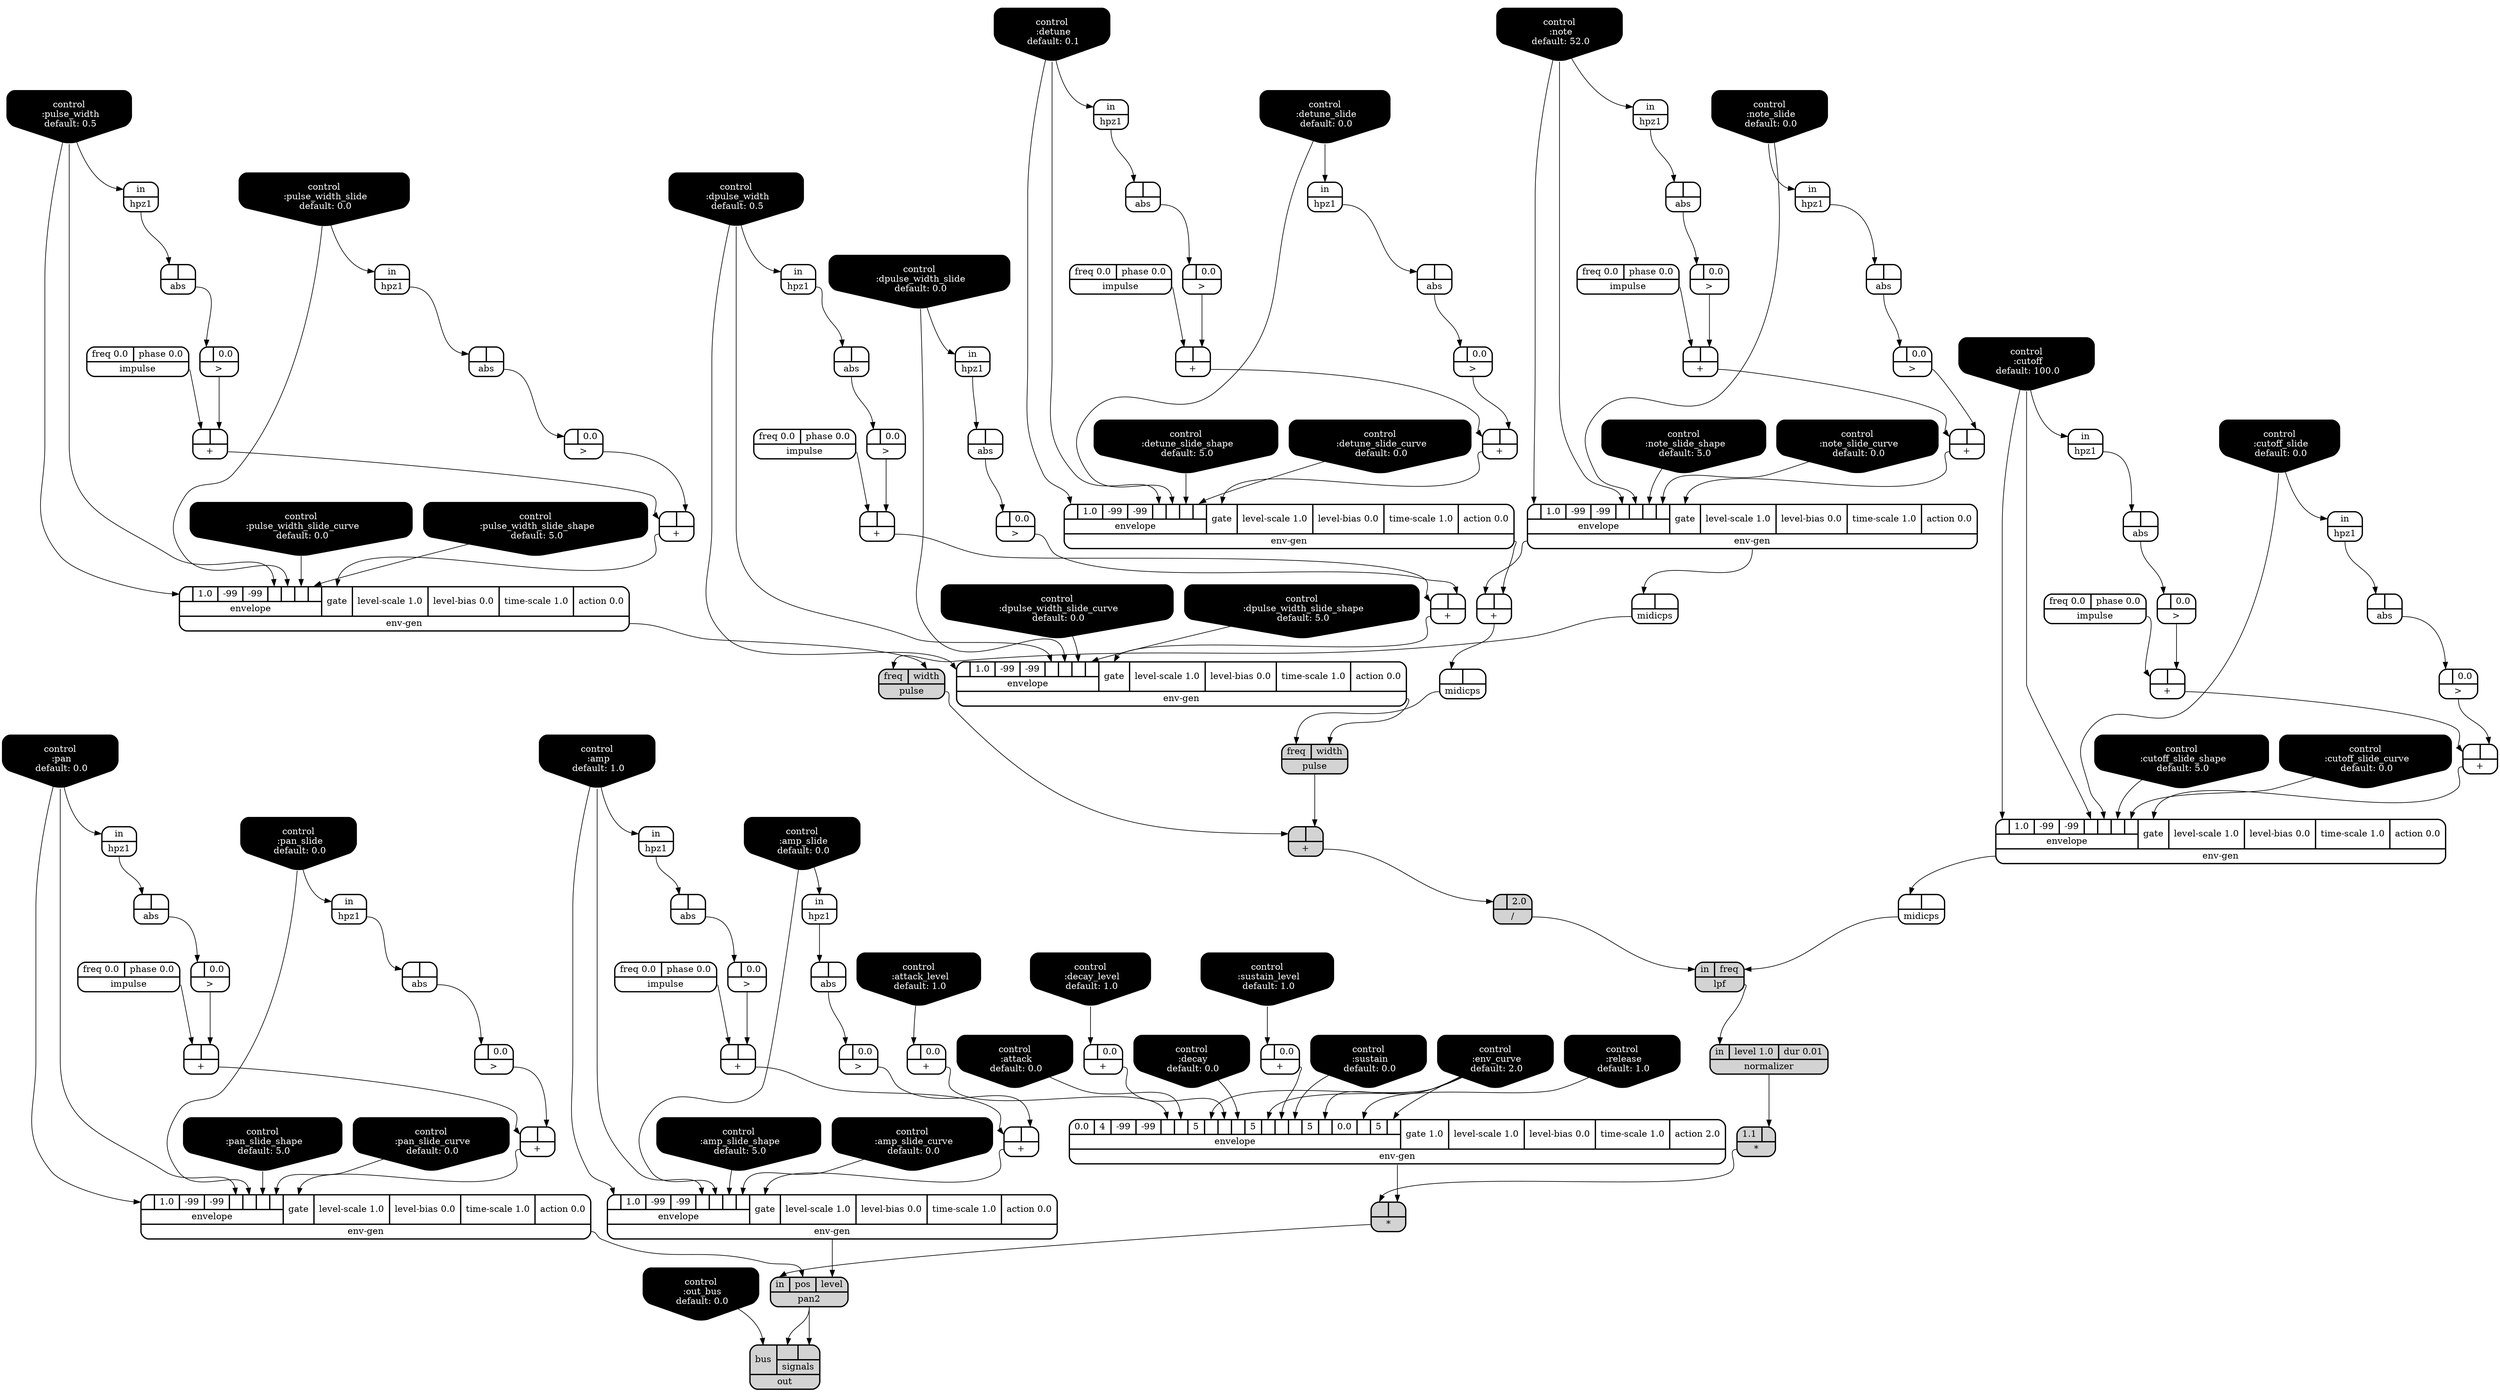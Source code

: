 digraph synthdef {
101 [label = "{{ <a> 1.1|<b> } |<__UG_NAME__>* }" style="filled, bold, rounded"  shape=record rankdir=LR];
112 [label = "{{ <a> |<b> } |<__UG_NAME__>* }" style="filled, bold, rounded"  shape=record rankdir=LR];
49 [label = "{{ <a> |<b> } |<__UG_NAME__>+ }" style="bold, rounded" shape=record rankdir=LR];
53 [label = "{{ <a> |<b> } |<__UG_NAME__>+ }" style="bold, rounded" shape=record rankdir=LR];
62 [label = "{{ <a> |<b> } |<__UG_NAME__>+ }" style="bold, rounded" shape=record rankdir=LR];
66 [label = "{{ <a> |<b> } |<__UG_NAME__>+ }" style="bold, rounded" shape=record rankdir=LR];
69 [label = "{{ <a> |<b> } |<__UG_NAME__>+ }" style="bold, rounded" shape=record rankdir=LR];
71 [label = "{{ <a> |<b> } |<__UG_NAME__>+ }" style="bold, rounded" shape=record rankdir=LR];
74 [label = "{{ <a> |<b> } |<__UG_NAME__>+ }" style="bold, rounded" shape=record rankdir=LR];
80 [label = "{{ <a> |<b> } |<__UG_NAME__>+ }" style="bold, rounded" shape=record rankdir=LR];
81 [label = "{{ <a> |<b> } |<__UG_NAME__>+ }" style="bold, rounded" shape=record rankdir=LR];
84 [label = "{{ <a> |<b> } |<__UG_NAME__>+ }" style="filled, bold, rounded"  shape=record rankdir=LR];
90 [label = "{{ <a> |<b> } |<__UG_NAME__>+ }" style="bold, rounded" shape=record rankdir=LR];
94 [label = "{{ <a> |<b> } |<__UG_NAME__>+ }" style="bold, rounded" shape=record rankdir=LR];
105 [label = "{{ <a> |<b> } |<__UG_NAME__>+ }" style="bold, rounded" shape=record rankdir=LR];
108 [label = "{{ <a> |<b> 0.0} |<__UG_NAME__>+ }" style="bold, rounded" shape=record rankdir=LR];
109 [label = "{{ <a> |<b> 0.0} |<__UG_NAME__>+ }" style="bold, rounded" shape=record rankdir=LR];
110 [label = "{{ <a> |<b> 0.0} |<__UG_NAME__>+ }" style="bold, rounded" shape=record rankdir=LR];
115 [label = "{{ <a> |<b> } |<__UG_NAME__>+ }" style="bold, rounded" shape=record rankdir=LR];
118 [label = "{{ <a> |<b> } |<__UG_NAME__>+ }" style="bold, rounded" shape=record rankdir=LR];
121 [label = "{{ <a> |<b> } |<__UG_NAME__>+ }" style="bold, rounded" shape=record rankdir=LR];
85 [label = "{{ <a> |<b> 2.0} |<__UG_NAME__>/ }" style="filled, bold, rounded"  shape=record rankdir=LR];
40 [label = "{{ <a> |<b> 0.0} |<__UG_NAME__>\> }" style="bold, rounded" shape=record rankdir=LR];
48 [label = "{{ <a> |<b> 0.0} |<__UG_NAME__>\> }" style="bold, rounded" shape=record rankdir=LR];
52 [label = "{{ <a> |<b> 0.0} |<__UG_NAME__>\> }" style="bold, rounded" shape=record rankdir=LR];
59 [label = "{{ <a> |<b> 0.0} |<__UG_NAME__>\> }" style="bold, rounded" shape=record rankdir=LR];
61 [label = "{{ <a> |<b> 0.0} |<__UG_NAME__>\> }" style="bold, rounded" shape=record rankdir=LR];
65 [label = "{{ <a> |<b> 0.0} |<__UG_NAME__>\> }" style="bold, rounded" shape=record rankdir=LR];
70 [label = "{{ <a> |<b> 0.0} |<__UG_NAME__>\> }" style="bold, rounded" shape=record rankdir=LR];
79 [label = "{{ <a> |<b> 0.0} |<__UG_NAME__>\> }" style="bold, rounded" shape=record rankdir=LR];
89 [label = "{{ <a> |<b> 0.0} |<__UG_NAME__>\> }" style="bold, rounded" shape=record rankdir=LR];
93 [label = "{{ <a> |<b> 0.0} |<__UG_NAME__>\> }" style="bold, rounded" shape=record rankdir=LR];
104 [label = "{{ <a> |<b> 0.0} |<__UG_NAME__>\> }" style="bold, rounded" shape=record rankdir=LR];
107 [label = "{{ <a> |<b> 0.0} |<__UG_NAME__>\> }" style="bold, rounded" shape=record rankdir=LR];
113 [label = "{{ <a> |<b> 0.0} |<__UG_NAME__>\> }" style="bold, rounded" shape=record rankdir=LR];
120 [label = "{{ <a> |<b> 0.0} |<__UG_NAME__>\> }" style="bold, rounded" shape=record rankdir=LR];
39 [label = "{{ <a> |<b> } |<__UG_NAME__>abs }" style="bold, rounded" shape=record rankdir=LR];
42 [label = "{{ <a> |<b> } |<__UG_NAME__>abs }" style="bold, rounded" shape=record rankdir=LR];
44 [label = "{{ <a> |<b> } |<__UG_NAME__>abs }" style="bold, rounded" shape=record rankdir=LR];
47 [label = "{{ <a> |<b> } |<__UG_NAME__>abs }" style="bold, rounded" shape=record rankdir=LR];
51 [label = "{{ <a> |<b> } |<__UG_NAME__>abs }" style="bold, rounded" shape=record rankdir=LR];
56 [label = "{{ <a> |<b> } |<__UG_NAME__>abs }" style="bold, rounded" shape=record rankdir=LR];
58 [label = "{{ <a> |<b> } |<__UG_NAME__>abs }" style="bold, rounded" shape=record rankdir=LR];
64 [label = "{{ <a> |<b> } |<__UG_NAME__>abs }" style="bold, rounded" shape=record rankdir=LR];
78 [label = "{{ <a> |<b> } |<__UG_NAME__>abs }" style="bold, rounded" shape=record rankdir=LR];
88 [label = "{{ <a> |<b> } |<__UG_NAME__>abs }" style="bold, rounded" shape=record rankdir=LR];
92 [label = "{{ <a> |<b> } |<__UG_NAME__>abs }" style="bold, rounded" shape=record rankdir=LR];
103 [label = "{{ <a> |<b> } |<__UG_NAME__>abs }" style="bold, rounded" shape=record rankdir=LR];
106 [label = "{{ <a> |<b> } |<__UG_NAME__>abs }" style="bold, rounded" shape=record rankdir=LR];
117 [label = "{{ <a> |<b> } |<__UG_NAME__>abs }" style="bold, rounded" shape=record rankdir=LR];
0 [label = "control
 :note
 default: 52.0" shape=invhouse style="rounded, filled, bold" fillcolor=black fontcolor=white ]; 
1 [label = "control
 :note_slide
 default: 0.0" shape=invhouse style="rounded, filled, bold" fillcolor=black fontcolor=white ]; 
2 [label = "control
 :note_slide_shape
 default: 5.0" shape=invhouse style="rounded, filled, bold" fillcolor=black fontcolor=white ]; 
3 [label = "control
 :note_slide_curve
 default: 0.0" shape=invhouse style="rounded, filled, bold" fillcolor=black fontcolor=white ]; 
4 [label = "control
 :amp
 default: 1.0" shape=invhouse style="rounded, filled, bold" fillcolor=black fontcolor=white ]; 
5 [label = "control
 :amp_slide
 default: 0.0" shape=invhouse style="rounded, filled, bold" fillcolor=black fontcolor=white ]; 
6 [label = "control
 :amp_slide_shape
 default: 5.0" shape=invhouse style="rounded, filled, bold" fillcolor=black fontcolor=white ]; 
7 [label = "control
 :amp_slide_curve
 default: 0.0" shape=invhouse style="rounded, filled, bold" fillcolor=black fontcolor=white ]; 
8 [label = "control
 :pan
 default: 0.0" shape=invhouse style="rounded, filled, bold" fillcolor=black fontcolor=white ]; 
9 [label = "control
 :pan_slide
 default: 0.0" shape=invhouse style="rounded, filled, bold" fillcolor=black fontcolor=white ]; 
10 [label = "control
 :pan_slide_shape
 default: 5.0" shape=invhouse style="rounded, filled, bold" fillcolor=black fontcolor=white ]; 
11 [label = "control
 :pan_slide_curve
 default: 0.0" shape=invhouse style="rounded, filled, bold" fillcolor=black fontcolor=white ]; 
12 [label = "control
 :attack
 default: 0.0" shape=invhouse style="rounded, filled, bold" fillcolor=black fontcolor=white ]; 
13 [label = "control
 :decay
 default: 0.0" shape=invhouse style="rounded, filled, bold" fillcolor=black fontcolor=white ]; 
14 [label = "control
 :sustain
 default: 0.0" shape=invhouse style="rounded, filled, bold" fillcolor=black fontcolor=white ]; 
15 [label = "control
 :release
 default: 1.0" shape=invhouse style="rounded, filled, bold" fillcolor=black fontcolor=white ]; 
16 [label = "control
 :attack_level
 default: 1.0" shape=invhouse style="rounded, filled, bold" fillcolor=black fontcolor=white ]; 
17 [label = "control
 :decay_level
 default: 1.0" shape=invhouse style="rounded, filled, bold" fillcolor=black fontcolor=white ]; 
18 [label = "control
 :sustain_level
 default: 1.0" shape=invhouse style="rounded, filled, bold" fillcolor=black fontcolor=white ]; 
19 [label = "control
 :env_curve
 default: 2.0" shape=invhouse style="rounded, filled, bold" fillcolor=black fontcolor=white ]; 
20 [label = "control
 :cutoff
 default: 100.0" shape=invhouse style="rounded, filled, bold" fillcolor=black fontcolor=white ]; 
21 [label = "control
 :cutoff_slide
 default: 0.0" shape=invhouse style="rounded, filled, bold" fillcolor=black fontcolor=white ]; 
22 [label = "control
 :cutoff_slide_shape
 default: 5.0" shape=invhouse style="rounded, filled, bold" fillcolor=black fontcolor=white ]; 
23 [label = "control
 :cutoff_slide_curve
 default: 0.0" shape=invhouse style="rounded, filled, bold" fillcolor=black fontcolor=white ]; 
24 [label = "control
 :detune
 default: 0.1" shape=invhouse style="rounded, filled, bold" fillcolor=black fontcolor=white ]; 
25 [label = "control
 :detune_slide
 default: 0.0" shape=invhouse style="rounded, filled, bold" fillcolor=black fontcolor=white ]; 
26 [label = "control
 :detune_slide_shape
 default: 5.0" shape=invhouse style="rounded, filled, bold" fillcolor=black fontcolor=white ]; 
27 [label = "control
 :detune_slide_curve
 default: 0.0" shape=invhouse style="rounded, filled, bold" fillcolor=black fontcolor=white ]; 
28 [label = "control
 :pulse_width
 default: 0.5" shape=invhouse style="rounded, filled, bold" fillcolor=black fontcolor=white ]; 
29 [label = "control
 :pulse_width_slide
 default: 0.0" shape=invhouse style="rounded, filled, bold" fillcolor=black fontcolor=white ]; 
30 [label = "control
 :pulse_width_slide_shape
 default: 5.0" shape=invhouse style="rounded, filled, bold" fillcolor=black fontcolor=white ]; 
31 [label = "control
 :pulse_width_slide_curve
 default: 0.0" shape=invhouse style="rounded, filled, bold" fillcolor=black fontcolor=white ]; 
32 [label = "control
 :dpulse_width
 default: 0.5" shape=invhouse style="rounded, filled, bold" fillcolor=black fontcolor=white ]; 
33 [label = "control
 :dpulse_width_slide
 default: 0.0" shape=invhouse style="rounded, filled, bold" fillcolor=black fontcolor=white ]; 
34 [label = "control
 :dpulse_width_slide_shape
 default: 5.0" shape=invhouse style="rounded, filled, bold" fillcolor=black fontcolor=white ]; 
35 [label = "control
 :dpulse_width_slide_curve
 default: 0.0" shape=invhouse style="rounded, filled, bold" fillcolor=black fontcolor=white ]; 
36 [label = "control
 :out_bus
 default: 0.0" shape=invhouse style="rounded, filled, bold" fillcolor=black fontcolor=white ]; 
54 [label = "{{ {{<envelope___control___0>|1.0|-99|-99|<envelope___control___4>|<envelope___control___5>|<envelope___control___6>|<envelope___control___7>}|envelope}|<gate> gate|<level____scale> level-scale 1.0|<level____bias> level-bias 0.0|<time____scale> time-scale 1.0|<action> action 0.0} |<__UG_NAME__>env-gen }" style="bold, rounded" shape=record rankdir=LR];
67 [label = "{{ {{<envelope___control___0>|1.0|-99|-99|<envelope___control___4>|<envelope___control___5>|<envelope___control___6>|<envelope___control___7>}|envelope}|<gate> gate|<level____scale> level-scale 1.0|<level____bias> level-bias 0.0|<time____scale> time-scale 1.0|<action> action 0.0} |<__UG_NAME__>env-gen }" style="bold, rounded" shape=record rankdir=LR];
72 [label = "{{ {{<envelope___control___0>|1.0|-99|-99|<envelope___control___4>|<envelope___control___5>|<envelope___control___6>|<envelope___control___7>}|envelope}|<gate> gate|<level____scale> level-scale 1.0|<level____bias> level-bias 0.0|<time____scale> time-scale 1.0|<action> action 0.0} |<__UG_NAME__>env-gen }" style="bold, rounded" shape=record rankdir=LR];
82 [label = "{{ {{<envelope___control___0>|1.0|-99|-99|<envelope___control___4>|<envelope___control___5>|<envelope___control___6>|<envelope___control___7>}|envelope}|<gate> gate|<level____scale> level-scale 1.0|<level____bias> level-bias 0.0|<time____scale> time-scale 1.0|<action> action 0.0} |<__UG_NAME__>env-gen }" style="bold, rounded" shape=record rankdir=LR];
95 [label = "{{ {{<envelope___control___0>|1.0|-99|-99|<envelope___control___4>|<envelope___control___5>|<envelope___control___6>|<envelope___control___7>}|envelope}|<gate> gate|<level____scale> level-scale 1.0|<level____bias> level-bias 0.0|<time____scale> time-scale 1.0|<action> action 0.0} |<__UG_NAME__>env-gen }" style="bold, rounded" shape=record rankdir=LR];
111 [label = "{{ {{0.0|4|-99|-99|<envelope___binary____op____u____gen___4>|<envelope___control___5>|5|<envelope___control___7>|<envelope___binary____op____u____gen___8>|<envelope___control___9>|5|<envelope___control___11>|<envelope___binary____op____u____gen___12>|<envelope___control___13>|5|<envelope___control___15>|0.0|<envelope___control___17>|5|<envelope___control___19>}|envelope}|<gate> gate 1.0|<level____scale> level-scale 1.0|<level____bias> level-bias 0.0|<time____scale> time-scale 1.0|<action> action 2.0} |<__UG_NAME__>env-gen }" style="bold, rounded" shape=record rankdir=LR];
119 [label = "{{ {{<envelope___control___0>|1.0|-99|-99|<envelope___control___4>|<envelope___control___5>|<envelope___control___6>|<envelope___control___7>}|envelope}|<gate> gate|<level____scale> level-scale 1.0|<level____bias> level-bias 0.0|<time____scale> time-scale 1.0|<action> action 0.0} |<__UG_NAME__>env-gen }" style="bold, rounded" shape=record rankdir=LR];
122 [label = "{{ {{<envelope___control___0>|1.0|-99|-99|<envelope___control___4>|<envelope___control___5>|<envelope___control___6>|<envelope___control___7>}|envelope}|<gate> gate|<level____scale> level-scale 1.0|<level____bias> level-bias 0.0|<time____scale> time-scale 1.0|<action> action 0.0} |<__UG_NAME__>env-gen }" style="bold, rounded" shape=record rankdir=LR];
38 [label = "{{ <in> in} |<__UG_NAME__>hpz1 }" style="bold, rounded" shape=record rankdir=LR];
41 [label = "{{ <in> in} |<__UG_NAME__>hpz1 }" style="bold, rounded" shape=record rankdir=LR];
43 [label = "{{ <in> in} |<__UG_NAME__>hpz1 }" style="bold, rounded" shape=record rankdir=LR];
46 [label = "{{ <in> in} |<__UG_NAME__>hpz1 }" style="bold, rounded" shape=record rankdir=LR];
50 [label = "{{ <in> in} |<__UG_NAME__>hpz1 }" style="bold, rounded" shape=record rankdir=LR];
55 [label = "{{ <in> in} |<__UG_NAME__>hpz1 }" style="bold, rounded" shape=record rankdir=LR];
57 [label = "{{ <in> in} |<__UG_NAME__>hpz1 }" style="bold, rounded" shape=record rankdir=LR];
63 [label = "{{ <in> in} |<__UG_NAME__>hpz1 }" style="bold, rounded" shape=record rankdir=LR];
77 [label = "{{ <in> in} |<__UG_NAME__>hpz1 }" style="bold, rounded" shape=record rankdir=LR];
87 [label = "{{ <in> in} |<__UG_NAME__>hpz1 }" style="bold, rounded" shape=record rankdir=LR];
91 [label = "{{ <in> in} |<__UG_NAME__>hpz1 }" style="bold, rounded" shape=record rankdir=LR];
99 [label = "{{ <in> in} |<__UG_NAME__>hpz1 }" style="bold, rounded" shape=record rankdir=LR];
100 [label = "{{ <in> in} |<__UG_NAME__>hpz1 }" style="bold, rounded" shape=record rankdir=LR];
116 [label = "{{ <in> in} |<__UG_NAME__>hpz1 }" style="bold, rounded" shape=record rankdir=LR];
37 [label = "{{ <freq> freq 0.0|<phase> phase 0.0} |<__UG_NAME__>impulse }" style="bold, rounded" shape=record rankdir=LR];
45 [label = "{{ <freq> freq 0.0|<phase> phase 0.0} |<__UG_NAME__>impulse }" style="bold, rounded" shape=record rankdir=LR];
60 [label = "{{ <freq> freq 0.0|<phase> phase 0.0} |<__UG_NAME__>impulse }" style="bold, rounded" shape=record rankdir=LR];
76 [label = "{{ <freq> freq 0.0|<phase> phase 0.0} |<__UG_NAME__>impulse }" style="bold, rounded" shape=record rankdir=LR];
86 [label = "{{ <freq> freq 0.0|<phase> phase 0.0} |<__UG_NAME__>impulse }" style="bold, rounded" shape=record rankdir=LR];
102 [label = "{{ <freq> freq 0.0|<phase> phase 0.0} |<__UG_NAME__>impulse }" style="bold, rounded" shape=record rankdir=LR];
114 [label = "{{ <freq> freq 0.0|<phase> phase 0.0} |<__UG_NAME__>impulse }" style="bold, rounded" shape=record rankdir=LR];
97 [label = "{{ <in> in|<freq> freq} |<__UG_NAME__>lpf }" style="filled, bold, rounded"  shape=record rankdir=LR];
68 [label = "{{ <a> |<b> } |<__UG_NAME__>midicps }" style="bold, rounded" shape=record rankdir=LR];
75 [label = "{{ <a> |<b> } |<__UG_NAME__>midicps }" style="bold, rounded" shape=record rankdir=LR];
96 [label = "{{ <a> |<b> } |<__UG_NAME__>midicps }" style="bold, rounded" shape=record rankdir=LR];
98 [label = "{{ <in> in|<level> level 1.0|<dur> dur 0.01} |<__UG_NAME__>normalizer }" style="filled, bold, rounded"  shape=record rankdir=LR];
124 [label = "{{ <bus> bus|{{<signals___pan2___0>|<signals___pan2___1>}|signals}} |<__UG_NAME__>out }" style="filled, bold, rounded"  shape=record rankdir=LR];
123 [label = "{{ <in> in|<pos> pos|<level> level} |<__UG_NAME__>pan2 }" style="filled, bold, rounded"  shape=record rankdir=LR];
73 [label = "{{ <freq> freq|<width> width} |<__UG_NAME__>pulse }" style="filled, bold, rounded"  shape=record rankdir=LR];
83 [label = "{{ <freq> freq|<width> width} |<__UG_NAME__>pulse }" style="filled, bold, rounded"  shape=record rankdir=LR];

98:__UG_NAME__ -> 101:b ;
111:__UG_NAME__ -> 112:b ;
101:__UG_NAME__ -> 112:a ;
48:__UG_NAME__ -> 49:b ;
45:__UG_NAME__ -> 49:a ;
52:__UG_NAME__ -> 53:b ;
49:__UG_NAME__ -> 53:a ;
61:__UG_NAME__ -> 62:b ;
60:__UG_NAME__ -> 62:a ;
65:__UG_NAME__ -> 66:b ;
62:__UG_NAME__ -> 66:a ;
59:__UG_NAME__ -> 69:b ;
37:__UG_NAME__ -> 69:a ;
70:__UG_NAME__ -> 71:b ;
69:__UG_NAME__ -> 71:a ;
54:__UG_NAME__ -> 74:b ;
67:__UG_NAME__ -> 74:a ;
79:__UG_NAME__ -> 80:b ;
76:__UG_NAME__ -> 80:a ;
40:__UG_NAME__ -> 81:b ;
80:__UG_NAME__ -> 81:a ;
83:__UG_NAME__ -> 84:b ;
73:__UG_NAME__ -> 84:a ;
89:__UG_NAME__ -> 90:b ;
86:__UG_NAME__ -> 90:a ;
93:__UG_NAME__ -> 94:b ;
90:__UG_NAME__ -> 94:a ;
104:__UG_NAME__ -> 105:b ;
102:__UG_NAME__ -> 105:a ;
16:__UG_NAME__ -> 108:a ;
17:__UG_NAME__ -> 109:a ;
18:__UG_NAME__ -> 110:a ;
107:__UG_NAME__ -> 115:b ;
114:__UG_NAME__ -> 115:a ;
113:__UG_NAME__ -> 118:b ;
105:__UG_NAME__ -> 118:a ;
120:__UG_NAME__ -> 121:b ;
115:__UG_NAME__ -> 121:a ;
84:__UG_NAME__ -> 85:a ;
39:__UG_NAME__ -> 40:a ;
47:__UG_NAME__ -> 48:a ;
51:__UG_NAME__ -> 52:a ;
58:__UG_NAME__ -> 59:a ;
42:__UG_NAME__ -> 61:a ;
64:__UG_NAME__ -> 65:a ;
56:__UG_NAME__ -> 70:a ;
78:__UG_NAME__ -> 79:a ;
88:__UG_NAME__ -> 89:a ;
92:__UG_NAME__ -> 93:a ;
103:__UG_NAME__ -> 104:a ;
106:__UG_NAME__ -> 107:a ;
44:__UG_NAME__ -> 113:a ;
117:__UG_NAME__ -> 120:a ;
38:__UG_NAME__ -> 39:a ;
41:__UG_NAME__ -> 42:a ;
43:__UG_NAME__ -> 44:a ;
46:__UG_NAME__ -> 47:a ;
50:__UG_NAME__ -> 51:a ;
55:__UG_NAME__ -> 56:a ;
57:__UG_NAME__ -> 58:a ;
63:__UG_NAME__ -> 64:a ;
77:__UG_NAME__ -> 78:a ;
87:__UG_NAME__ -> 88:a ;
91:__UG_NAME__ -> 92:a ;
100:__UG_NAME__ -> 103:a ;
99:__UG_NAME__ -> 106:a ;
116:__UG_NAME__ -> 117:a ;
53:__UG_NAME__ -> 54:gate ;
24:__UG_NAME__ -> 54:envelope___control___0 ;
24:__UG_NAME__ -> 54:envelope___control___4 ;
25:__UG_NAME__ -> 54:envelope___control___5 ;
26:__UG_NAME__ -> 54:envelope___control___6 ;
27:__UG_NAME__ -> 54:envelope___control___7 ;
66:__UG_NAME__ -> 67:gate ;
0:__UG_NAME__ -> 67:envelope___control___0 ;
0:__UG_NAME__ -> 67:envelope___control___4 ;
1:__UG_NAME__ -> 67:envelope___control___5 ;
2:__UG_NAME__ -> 67:envelope___control___6 ;
3:__UG_NAME__ -> 67:envelope___control___7 ;
71:__UG_NAME__ -> 72:gate ;
28:__UG_NAME__ -> 72:envelope___control___0 ;
28:__UG_NAME__ -> 72:envelope___control___4 ;
29:__UG_NAME__ -> 72:envelope___control___5 ;
31:__UG_NAME__ -> 72:envelope___control___6 ;
30:__UG_NAME__ -> 72:envelope___control___7 ;
81:__UG_NAME__ -> 82:gate ;
32:__UG_NAME__ -> 82:envelope___control___0 ;
32:__UG_NAME__ -> 82:envelope___control___4 ;
33:__UG_NAME__ -> 82:envelope___control___5 ;
35:__UG_NAME__ -> 82:envelope___control___6 ;
34:__UG_NAME__ -> 82:envelope___control___7 ;
94:__UG_NAME__ -> 95:gate ;
20:__UG_NAME__ -> 95:envelope___control___0 ;
20:__UG_NAME__ -> 95:envelope___control___4 ;
21:__UG_NAME__ -> 95:envelope___control___5 ;
22:__UG_NAME__ -> 95:envelope___control___6 ;
23:__UG_NAME__ -> 95:envelope___control___7 ;
108:__UG_NAME__ -> 111:envelope___binary____op____u____gen___4 ;
12:__UG_NAME__ -> 111:envelope___control___5 ;
19:__UG_NAME__ -> 111:envelope___control___7 ;
109:__UG_NAME__ -> 111:envelope___binary____op____u____gen___8 ;
13:__UG_NAME__ -> 111:envelope___control___9 ;
19:__UG_NAME__ -> 111:envelope___control___11 ;
110:__UG_NAME__ -> 111:envelope___binary____op____u____gen___12 ;
14:__UG_NAME__ -> 111:envelope___control___13 ;
19:__UG_NAME__ -> 111:envelope___control___15 ;
15:__UG_NAME__ -> 111:envelope___control___17 ;
19:__UG_NAME__ -> 111:envelope___control___19 ;
118:__UG_NAME__ -> 119:gate ;
8:__UG_NAME__ -> 119:envelope___control___0 ;
8:__UG_NAME__ -> 119:envelope___control___4 ;
9:__UG_NAME__ -> 119:envelope___control___5 ;
10:__UG_NAME__ -> 119:envelope___control___6 ;
11:__UG_NAME__ -> 119:envelope___control___7 ;
121:__UG_NAME__ -> 122:gate ;
4:__UG_NAME__ -> 122:envelope___control___0 ;
4:__UG_NAME__ -> 122:envelope___control___4 ;
5:__UG_NAME__ -> 122:envelope___control___5 ;
6:__UG_NAME__ -> 122:envelope___control___6 ;
7:__UG_NAME__ -> 122:envelope___control___7 ;
33:__UG_NAME__ -> 38:in ;
0:__UG_NAME__ -> 41:in ;
9:__UG_NAME__ -> 43:in ;
24:__UG_NAME__ -> 46:in ;
25:__UG_NAME__ -> 50:in ;
29:__UG_NAME__ -> 55:in ;
28:__UG_NAME__ -> 57:in ;
1:__UG_NAME__ -> 63:in ;
32:__UG_NAME__ -> 77:in ;
20:__UG_NAME__ -> 87:in ;
21:__UG_NAME__ -> 91:in ;
4:__UG_NAME__ -> 99:in ;
8:__UG_NAME__ -> 100:in ;
5:__UG_NAME__ -> 116:in ;
96:__UG_NAME__ -> 97:freq ;
85:__UG_NAME__ -> 97:in ;
67:__UG_NAME__ -> 68:a ;
74:__UG_NAME__ -> 75:a ;
95:__UG_NAME__ -> 96:a ;
97:__UG_NAME__ -> 98:in ;
123:__UG_NAME__ -> 124:signals___pan2___0 ;
123:__UG_NAME__ -> 124:signals___pan2___1 ;
36:__UG_NAME__ -> 124:bus ;
122:__UG_NAME__ -> 123:level ;
119:__UG_NAME__ -> 123:pos ;
112:__UG_NAME__ -> 123:in ;
72:__UG_NAME__ -> 73:width ;
68:__UG_NAME__ -> 73:freq ;
82:__UG_NAME__ -> 83:width ;
75:__UG_NAME__ -> 83:freq ;

}
